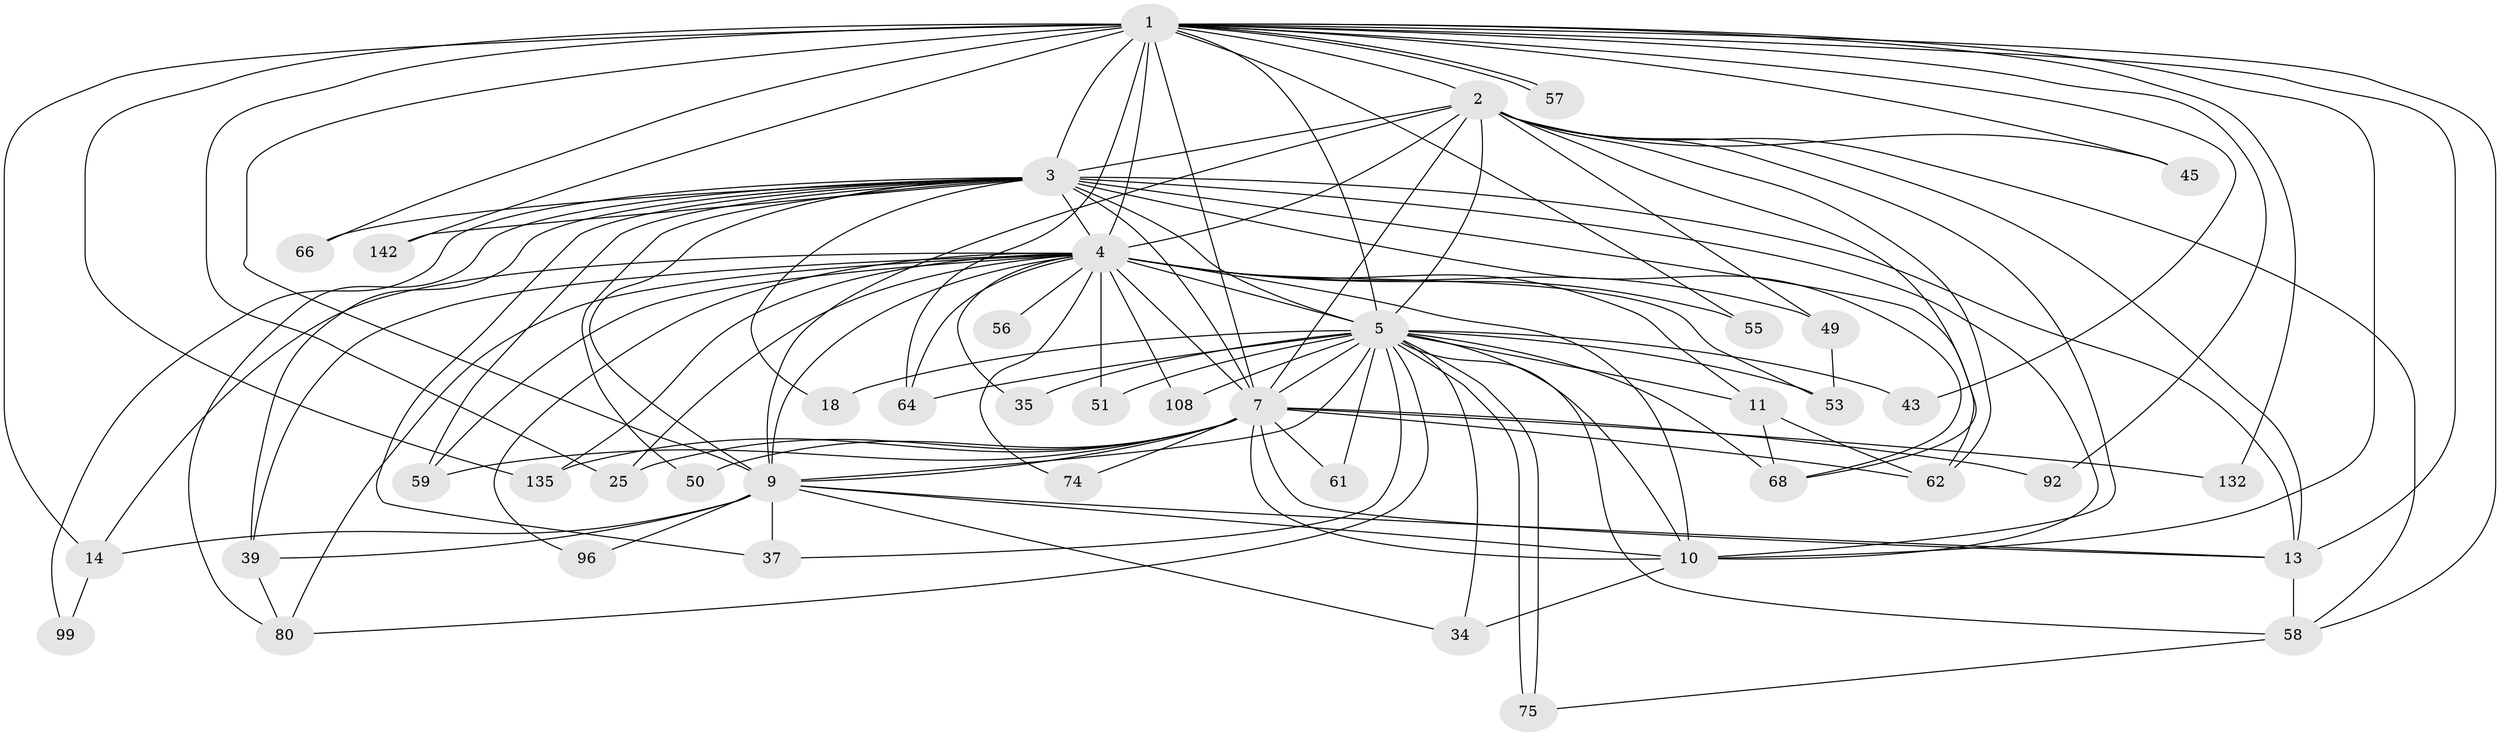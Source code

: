 // original degree distribution, {33: 0.00684931506849315, 16: 0.00684931506849315, 26: 0.0136986301369863, 28: 0.00684931506849315, 32: 0.0136986301369863, 22: 0.00684931506849315, 25: 0.00684931506849315, 13: 0.00684931506849315, 6: 0.00684931506849315, 4: 0.08904109589041095, 5: 0.0410958904109589, 3: 0.2465753424657534, 2: 0.5205479452054794, 8: 0.0136986301369863, 10: 0.00684931506849315, 7: 0.00684931506849315}
// Generated by graph-tools (version 1.1) at 2025/17/03/04/25 18:17:40]
// undirected, 43 vertices, 118 edges
graph export_dot {
graph [start="1"]
  node [color=gray90,style=filled];
  1 [super="+38"];
  2;
  3;
  4 [super="+8+41+126+6+24+29+33+98+27+44+16"];
  5 [super="+26"];
  7 [super="+17"];
  9 [super="+100+23+128+60+15+32+94+12+93+76"];
  10 [super="+79+81"];
  11 [super="+86+19"];
  13 [super="+30+20"];
  14 [super="+36+21"];
  18;
  25;
  34;
  35;
  37 [super="+42"];
  39;
  43;
  45 [super="+134"];
  49 [super="+52"];
  50;
  51 [super="+72+65"];
  53 [super="+71"];
  55;
  56;
  57;
  58 [super="+82"];
  59 [super="+107"];
  61;
  62 [super="+119+70"];
  64 [super="+122"];
  66;
  68 [super="+87"];
  74;
  75 [super="+120"];
  80 [super="+95"];
  92;
  96;
  99;
  108;
  132;
  135 [super="+144"];
  142;
  1 -- 2;
  1 -- 3;
  1 -- 4 [weight=6];
  1 -- 5 [weight=2];
  1 -- 7 [weight=2];
  1 -- 9 [weight=4];
  1 -- 10;
  1 -- 13;
  1 -- 14;
  1 -- 25;
  1 -- 43;
  1 -- 45 [weight=2];
  1 -- 55;
  1 -- 57;
  1 -- 57;
  1 -- 64;
  1 -- 66;
  1 -- 92;
  1 -- 132;
  1 -- 135;
  1 -- 142;
  1 -- 58;
  2 -- 3;
  2 -- 4 [weight=4];
  2 -- 5;
  2 -- 7;
  2 -- 9;
  2 -- 10;
  2 -- 45;
  2 -- 49;
  2 -- 58;
  2 -- 62;
  2 -- 68;
  2 -- 13;
  3 -- 4 [weight=6];
  3 -- 5;
  3 -- 7 [weight=2];
  3 -- 9 [weight=2];
  3 -- 10;
  3 -- 13;
  3 -- 18;
  3 -- 37;
  3 -- 39;
  3 -- 50;
  3 -- 59;
  3 -- 62;
  3 -- 66;
  3 -- 68;
  3 -- 80;
  3 -- 99;
  3 -- 142;
  4 -- 5 [weight=9];
  4 -- 7 [weight=4];
  4 -- 9 [weight=13];
  4 -- 10 [weight=4];
  4 -- 11 [weight=5];
  4 -- 35;
  4 -- 64 [weight=4];
  4 -- 135;
  4 -- 74;
  4 -- 25;
  4 -- 51 [weight=6];
  4 -- 56 [weight=2];
  4 -- 14 [weight=2];
  4 -- 39;
  4 -- 108;
  4 -- 49 [weight=2];
  4 -- 59;
  4 -- 96;
  4 -- 55;
  4 -- 80;
  4 -- 53;
  5 -- 7 [weight=2];
  5 -- 9 [weight=4];
  5 -- 10 [weight=3];
  5 -- 11;
  5 -- 18;
  5 -- 34;
  5 -- 37;
  5 -- 43;
  5 -- 51;
  5 -- 53;
  5 -- 58;
  5 -- 61;
  5 -- 68;
  5 -- 75 [weight=2];
  5 -- 75;
  5 -- 80;
  5 -- 108;
  5 -- 64;
  5 -- 35;
  7 -- 9 [weight=3];
  7 -- 10;
  7 -- 25;
  7 -- 50;
  7 -- 61;
  7 -- 74;
  7 -- 92;
  7 -- 132;
  7 -- 135;
  7 -- 62;
  7 -- 59;
  7 -- 13;
  9 -- 10 [weight=2];
  9 -- 14 [weight=2];
  9 -- 34;
  9 -- 96;
  9 -- 37;
  9 -- 13;
  9 -- 39;
  10 -- 34;
  11 -- 68;
  11 -- 62;
  13 -- 58;
  14 -- 99;
  39 -- 80;
  49 -- 53;
  58 -- 75;
}
